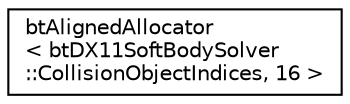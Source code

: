 digraph "Graphical Class Hierarchy"
{
  edge [fontname="Helvetica",fontsize="10",labelfontname="Helvetica",labelfontsize="10"];
  node [fontname="Helvetica",fontsize="10",shape=record];
  rankdir="LR";
  Node1 [label="btAlignedAllocator\l\< btDX11SoftBodySolver\l::CollisionObjectIndices, 16 \>",height=0.2,width=0.4,color="black", fillcolor="white", style="filled",URL="$classbt_aligned_allocator.html"];
}
